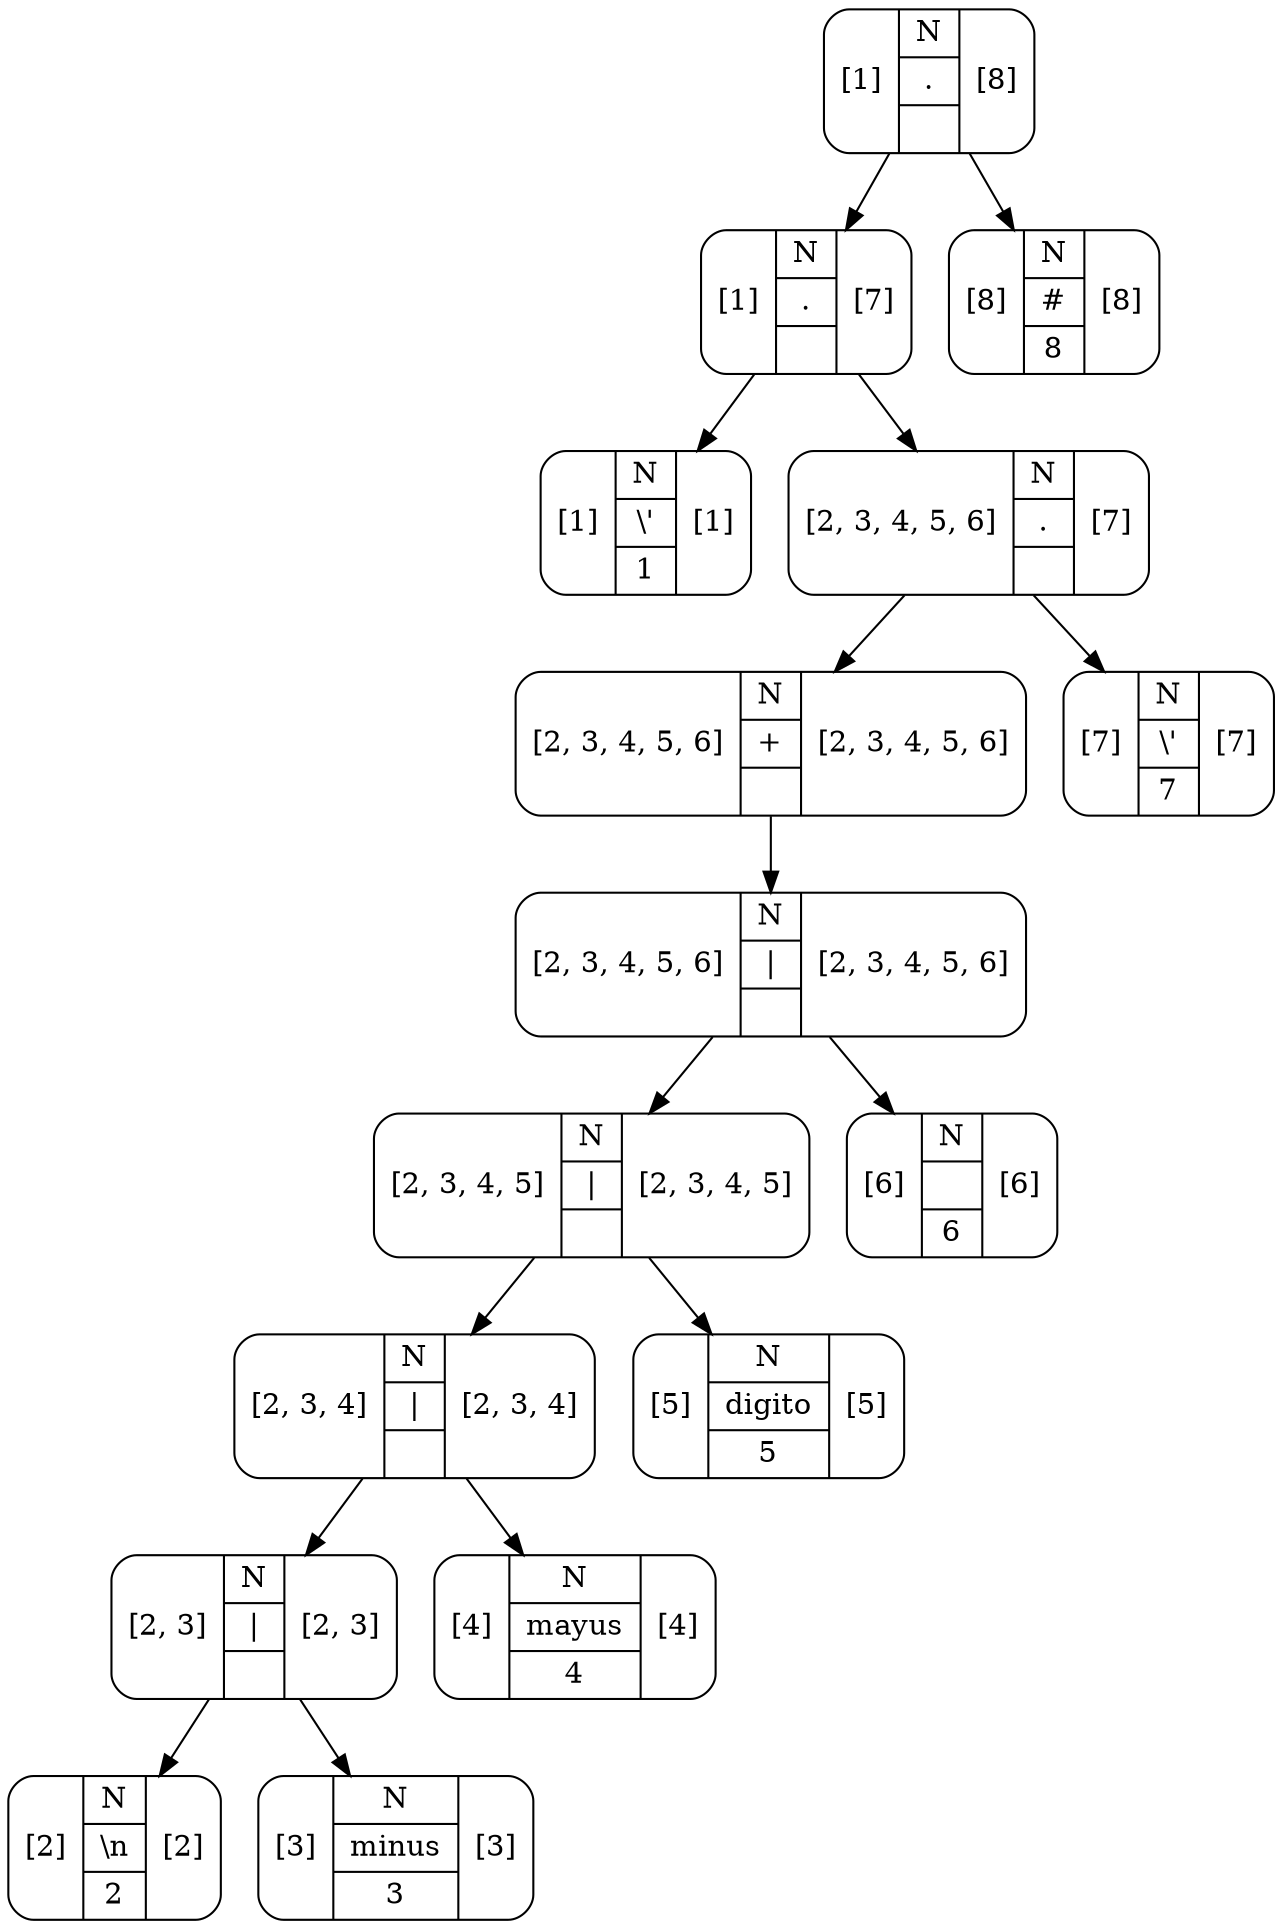 digraph G{
rankdir=UD
node[shape=Mrecord]
concentrate=true
nodo15[label="{[1]}|{N|.|}|{[8]}"];
nodo13[label="{[1]}|{N|.|}|{[7]}"];
nodo0[label="{[1]}|{N|\\'|1}|{[1]}"];
nodo13->nodo0;
nodo12[label="{[2, 3, 4, 5, 6]}|{N|.|}|{[7]}"];
nodo10[label="{[2, 3, 4, 5, 6]}|{N|+|}|{[2, 3, 4, 5, 6]}"];
nodo9[label="{[2, 3, 4, 5, 6]}|{N|\||}|{[2, 3, 4, 5, 6]}"];
nodo7[label="{[2, 3, 4, 5]}|{N|\||}|{[2, 3, 4, 5]}"];
nodo5[label="{[2, 3, 4]}|{N|\||}|{[2, 3, 4]}"];
nodo3[label="{[2, 3]}|{N|\||}|{[2, 3]}"];
nodo1[label="{[2]}|{N|\\n|2}|{[2]}"];
nodo3->nodo1;
nodo2[label="{[3]}|{N|minus|3}|{[3]}"];
nodo3->nodo2;
nodo5->nodo3;
nodo4[label="{[4]}|{N|mayus|4}|{[4]}"];
nodo5->nodo4;
nodo7->nodo5;
nodo6[label="{[5]}|{N|digito|5}|{[5]}"];
nodo7->nodo6;
nodo9->nodo7;
nodo8[label="{[6]}|{N| |6}|{[6]}"];
nodo9->nodo8;
nodo10->nodo9;
nodo12->nodo10;
nodo11[label="{[7]}|{N|\\'|7}|{[7]}"];
nodo12->nodo11;
nodo13->nodo12;
nodo15->nodo13;
nodo14[label="{[8]}|{N|#|8}|{[8]}"];
nodo15->nodo14;

}
